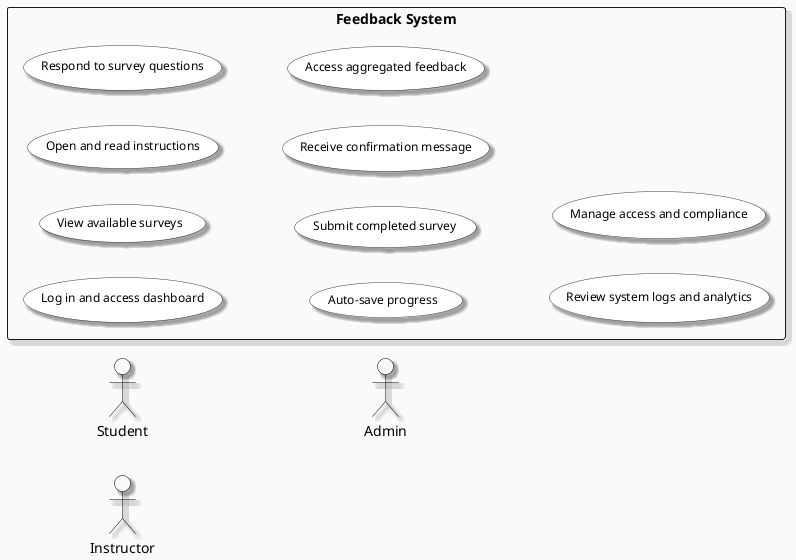 @startuml provide_feedback_usecase

left to right direction
skinparam backgroundColor #FAFAFA
skinparam shadowing true

skinparam actor {
    BackgroundColor #f9f9f9
    BorderColor Black
    FontColor Black
    Shadowing true
}

skinparam usecase {
    BackgroundColor White
    BorderColor #2C3E50
    ArrowColor #2C3E50
    FontColor Black
    FontSize 12
    Shadowing true
    RoundCorner 20
}

actor Student
actor Instructor
actor Admin

rectangle "Feedback System" {
    usecase UC_LoginDashboard as "Log in and access dashboard"
    usecase UC_ViewSurveys as "View available surveys"
    usecase UC_ReadInstructions as "Open and read instructions"
    usecase UC_Respond as "Respond to survey questions"
    usecase UC_AutoSave as "Auto-save progress"
    usecase UC_Submit as "Submit completed survey"
    usecase UC_Confirm as "Receive confirmation message"
    usecase UC_Review as "Access aggregated feedback"
    usecase UC_Logs as "Review system logs and analytics"
    usecase UC_Privacy as "Manage access and compliance"
}
@enduml
